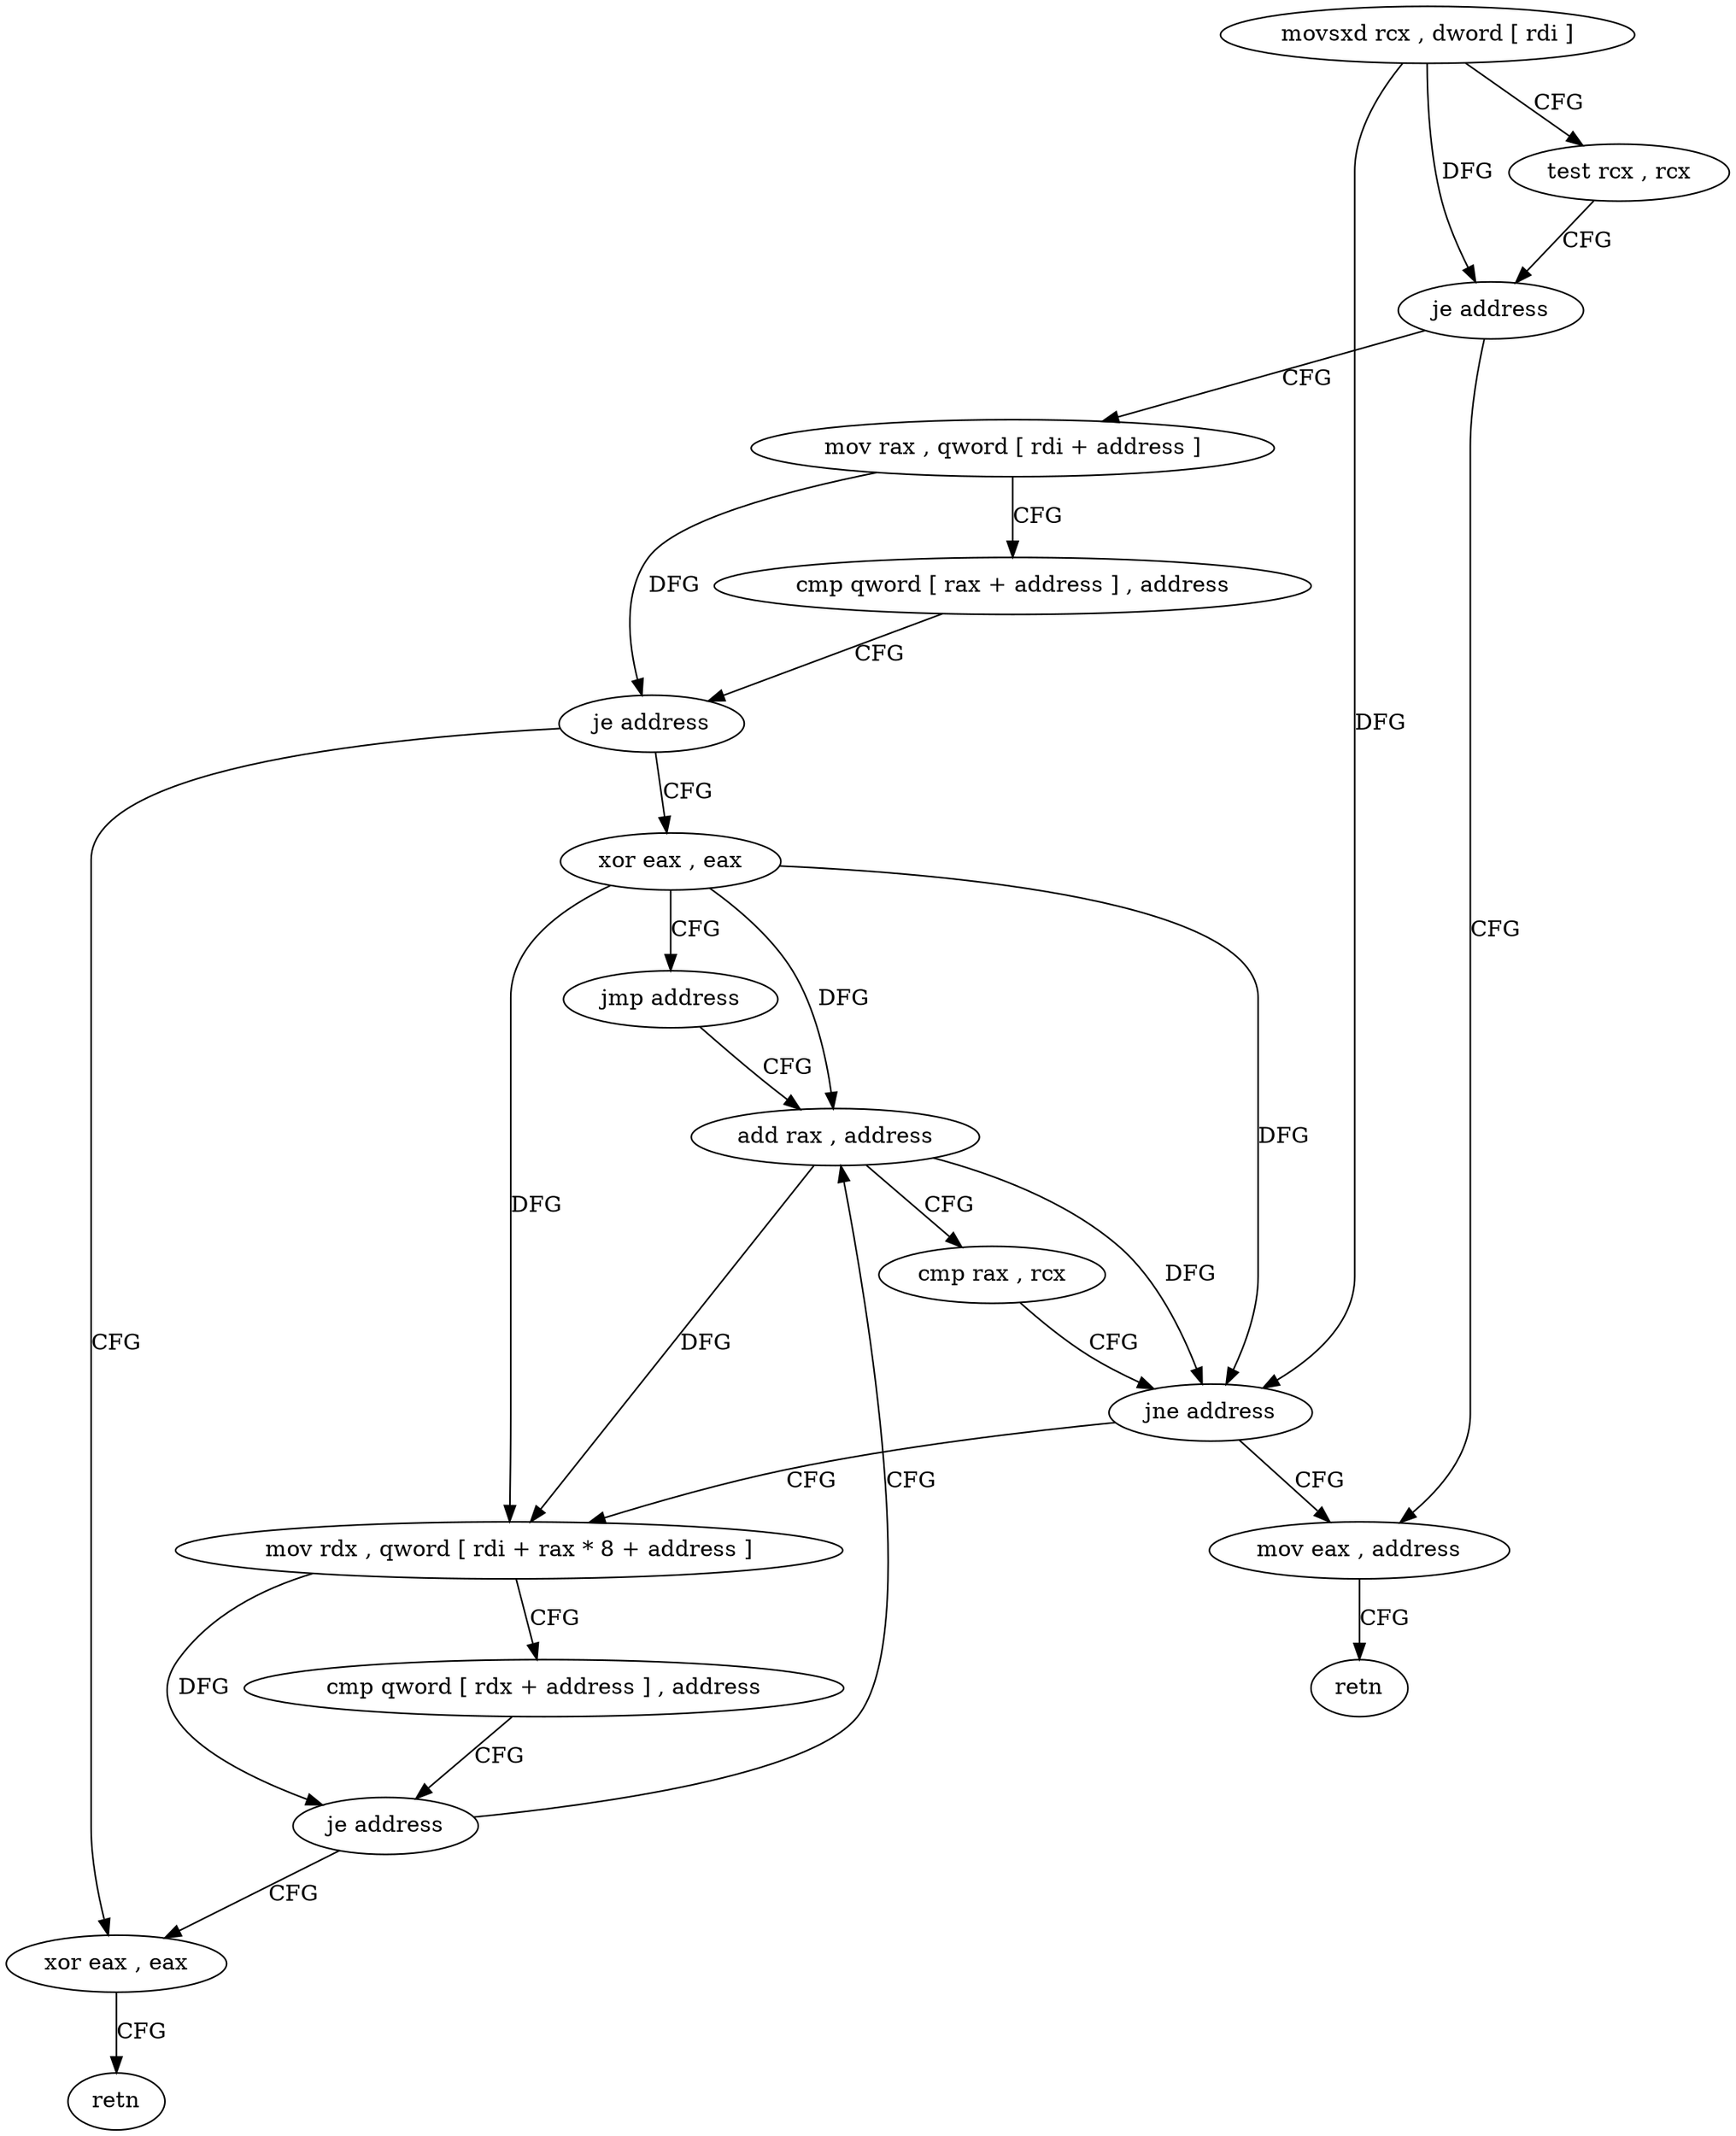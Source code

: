 digraph "func" {
"146864" [label = "movsxd rcx , dword [ rdi ]" ]
"146867" [label = "test rcx , rcx" ]
"146870" [label = "je address" ]
"146917" [label = "mov eax , address" ]
"146872" [label = "mov rax , qword [ rdi + address ]" ]
"146922" [label = "retn" ]
"146876" [label = "cmp qword [ rax + address ] , address" ]
"146881" [label = "je address" ]
"146928" [label = "xor eax , eax" ]
"146883" [label = "xor eax , eax" ]
"146930" [label = "retn" ]
"146885" [label = "jmp address" ]
"146908" [label = "add rax , address" ]
"146912" [label = "cmp rax , rcx" ]
"146915" [label = "jne address" ]
"146896" [label = "mov rdx , qword [ rdi + rax * 8 + address ]" ]
"146901" [label = "cmp qword [ rdx + address ] , address" ]
"146906" [label = "je address" ]
"146864" -> "146867" [ label = "CFG" ]
"146864" -> "146870" [ label = "DFG" ]
"146864" -> "146915" [ label = "DFG" ]
"146867" -> "146870" [ label = "CFG" ]
"146870" -> "146917" [ label = "CFG" ]
"146870" -> "146872" [ label = "CFG" ]
"146917" -> "146922" [ label = "CFG" ]
"146872" -> "146876" [ label = "CFG" ]
"146872" -> "146881" [ label = "DFG" ]
"146876" -> "146881" [ label = "CFG" ]
"146881" -> "146928" [ label = "CFG" ]
"146881" -> "146883" [ label = "CFG" ]
"146928" -> "146930" [ label = "CFG" ]
"146883" -> "146885" [ label = "CFG" ]
"146883" -> "146908" [ label = "DFG" ]
"146883" -> "146915" [ label = "DFG" ]
"146883" -> "146896" [ label = "DFG" ]
"146885" -> "146908" [ label = "CFG" ]
"146908" -> "146912" [ label = "CFG" ]
"146908" -> "146915" [ label = "DFG" ]
"146908" -> "146896" [ label = "DFG" ]
"146912" -> "146915" [ label = "CFG" ]
"146915" -> "146896" [ label = "CFG" ]
"146915" -> "146917" [ label = "CFG" ]
"146896" -> "146901" [ label = "CFG" ]
"146896" -> "146906" [ label = "DFG" ]
"146901" -> "146906" [ label = "CFG" ]
"146906" -> "146928" [ label = "CFG" ]
"146906" -> "146908" [ label = "CFG" ]
}
